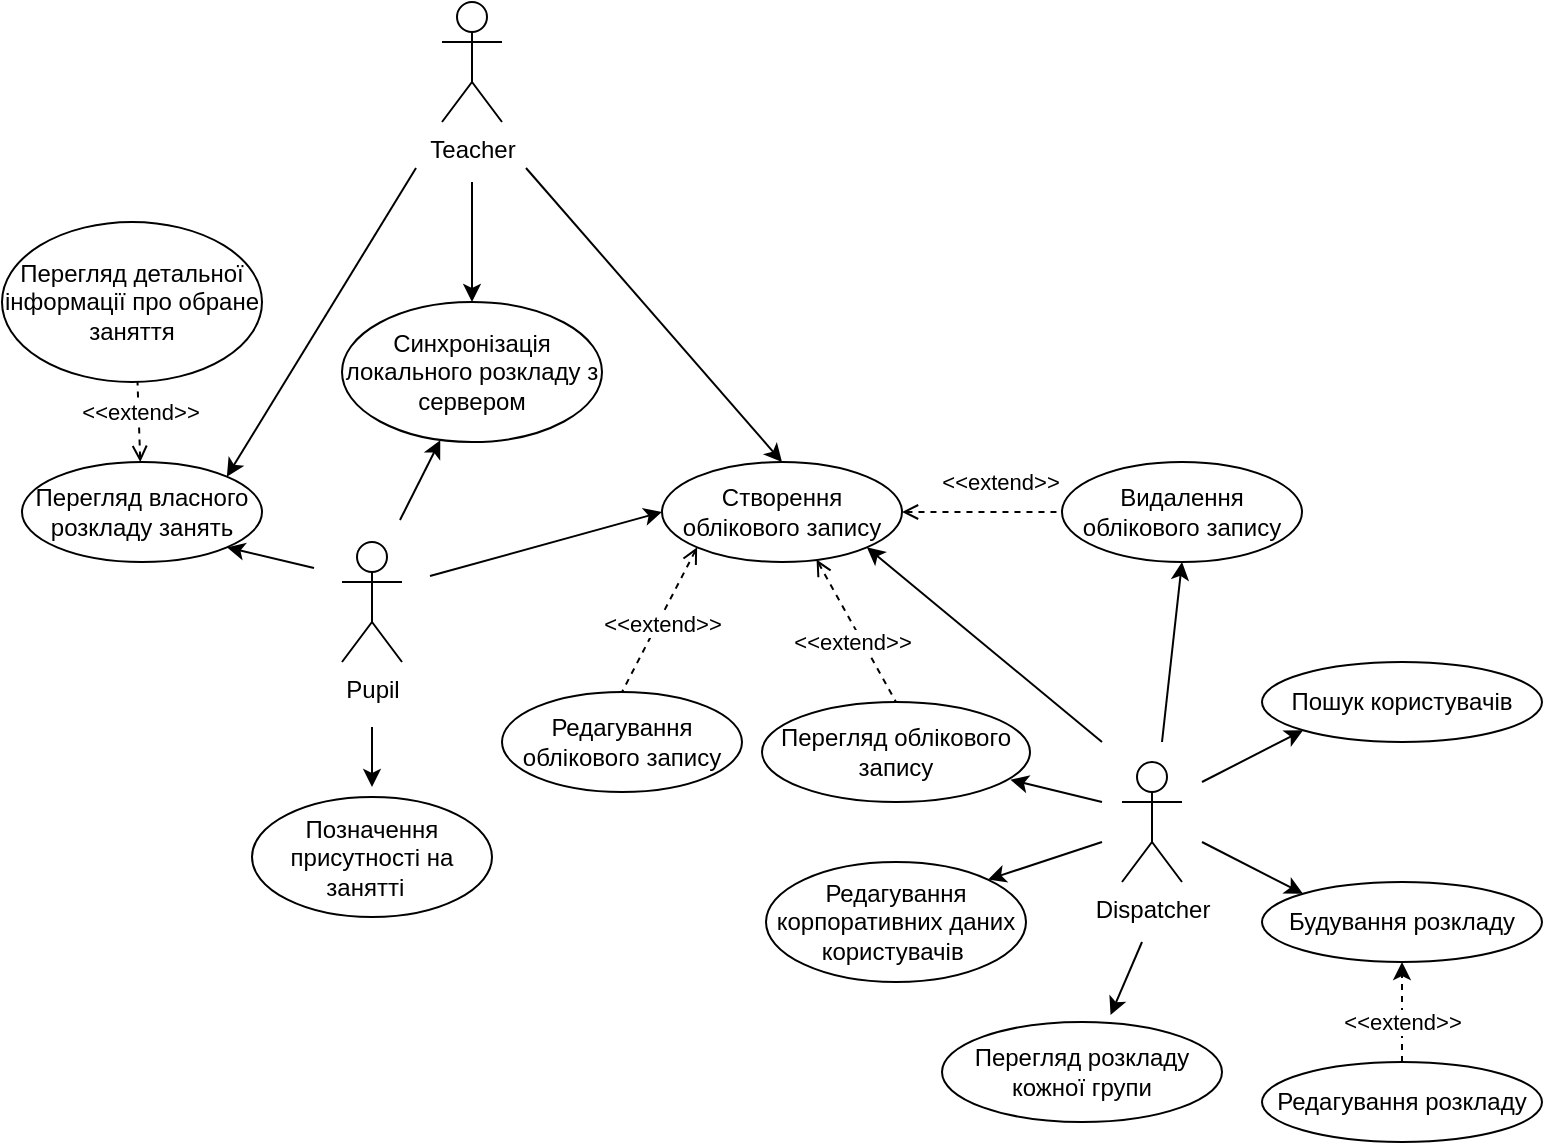 <mxfile version="21.1.6" type="device">
  <diagram id="Qnofa2zRBOY_JgTmgzuG" name="Page-1">
    <mxGraphModel dx="2048" dy="1789" grid="1" gridSize="10" guides="1" tooltips="1" connect="1" arrows="1" fold="1" page="1" pageScale="1" pageWidth="827" pageHeight="1169" math="0" shadow="0">
      <root>
        <mxCell id="0" />
        <mxCell id="1" parent="0" />
        <mxCell id="NL4gGqxLW-4LoRQ3G2x3-3" style="rounded=0;orthogonalLoop=1;jettySize=auto;html=1;entryX=0;entryY=0.5;entryDx=0;entryDy=0;labelBackgroundColor=#2ED5FF;" parent="1" target="NL4gGqxLW-4LoRQ3G2x3-2" edge="1">
          <mxGeometry relative="1" as="geometry">
            <mxPoint x="104" y="137" as="sourcePoint" />
          </mxGeometry>
        </mxCell>
        <mxCell id="NL4gGqxLW-4LoRQ3G2x3-30" style="edgeStyle=none;rounded=0;orthogonalLoop=1;jettySize=auto;html=1;endArrow=classic;endFill=1;labelBackgroundColor=#2ED5FF;" parent="1" edge="1">
          <mxGeometry relative="1" as="geometry">
            <mxPoint x="75" y="212.5" as="sourcePoint" />
            <mxPoint x="75" y="242.5" as="targetPoint" />
          </mxGeometry>
        </mxCell>
        <mxCell id="NL4gGqxLW-4LoRQ3G2x3-32" style="edgeStyle=none;rounded=0;orthogonalLoop=1;jettySize=auto;html=1;entryX=1;entryY=1;entryDx=0;entryDy=0;endArrow=classic;endFill=1;labelBackgroundColor=#2ED5FF;" parent="1" target="NL4gGqxLW-4LoRQ3G2x3-31" edge="1">
          <mxGeometry relative="1" as="geometry">
            <mxPoint x="46" y="133" as="sourcePoint" />
          </mxGeometry>
        </mxCell>
        <mxCell id="NL4gGqxLW-4LoRQ3G2x3-57" style="edgeStyle=none;rounded=0;orthogonalLoop=1;jettySize=auto;html=1;entryX=0.378;entryY=0.987;entryDx=0;entryDy=0;endArrow=classic;endFill=1;labelBackgroundColor=#2ED5FF;entryPerimeter=0;" parent="1" target="NL4gGqxLW-4LoRQ3G2x3-56" edge="1">
          <mxGeometry relative="1" as="geometry">
            <mxPoint x="89" y="109" as="sourcePoint" />
          </mxGeometry>
        </mxCell>
        <mxCell id="NL4gGqxLW-4LoRQ3G2x3-1" value="Pupil" style="shape=umlActor;verticalLabelPosition=bottom;verticalAlign=top;html=1;outlineConnect=0;" parent="1" vertex="1">
          <mxGeometry x="60" y="120" width="30" height="60" as="geometry" />
        </mxCell>
        <mxCell id="NL4gGqxLW-4LoRQ3G2x3-5" style="edgeStyle=none;rounded=0;orthogonalLoop=1;jettySize=auto;html=1;entryX=0.5;entryY=0;entryDx=0;entryDy=0;endArrow=none;endFill=0;dashed=1;exitX=0;exitY=1;exitDx=0;exitDy=0;startArrow=open;startFill=0;labelBackgroundColor=#2ED5FF;" parent="1" source="NL4gGqxLW-4LoRQ3G2x3-2" target="NL4gGqxLW-4LoRQ3G2x3-4" edge="1">
          <mxGeometry relative="1" as="geometry" />
        </mxCell>
        <mxCell id="NL4gGqxLW-4LoRQ3G2x3-6" value="&amp;lt;&amp;lt;extend&amp;gt;&amp;gt;" style="edgeLabel;html=1;align=center;verticalAlign=middle;resizable=0;points=[];labelBackgroundColor=default;" parent="NL4gGqxLW-4LoRQ3G2x3-5" vertex="1" connectable="0">
          <mxGeometry x="-0.473" y="-1" relative="1" as="geometry">
            <mxPoint x="-7" y="19" as="offset" />
          </mxGeometry>
        </mxCell>
        <mxCell id="NL4gGqxLW-4LoRQ3G2x3-52" style="edgeStyle=none;rounded=0;orthogonalLoop=1;jettySize=auto;html=1;entryX=0.5;entryY=0;entryDx=0;entryDy=0;dashed=1;endArrow=none;endFill=0;startArrow=open;startFill=0;labelBackgroundColor=#2ED5FF;exitX=0.644;exitY=0.976;exitDx=0;exitDy=0;exitPerimeter=0;" parent="1" source="NL4gGqxLW-4LoRQ3G2x3-2" target="NL4gGqxLW-4LoRQ3G2x3-49" edge="1">
          <mxGeometry relative="1" as="geometry" />
        </mxCell>
        <mxCell id="NL4gGqxLW-4LoRQ3G2x3-54" value="&amp;lt;&amp;lt;extend&amp;gt;&amp;gt;" style="edgeLabel;html=1;align=center;verticalAlign=middle;resizable=0;points=[];labelBackgroundColor=default;" parent="NL4gGqxLW-4LoRQ3G2x3-52" vertex="1" connectable="0">
          <mxGeometry x="-0.333" relative="1" as="geometry">
            <mxPoint x="4" y="17" as="offset" />
          </mxGeometry>
        </mxCell>
        <mxCell id="NL4gGqxLW-4LoRQ3G2x3-53" style="edgeStyle=none;rounded=0;orthogonalLoop=1;jettySize=auto;html=1;entryX=0;entryY=0.5;entryDx=0;entryDy=0;dashed=1;endArrow=none;endFill=0;exitX=1;exitY=0.5;exitDx=0;exitDy=0;startArrow=open;startFill=0;labelBackgroundColor=#2ED5FF;" parent="1" source="NL4gGqxLW-4LoRQ3G2x3-2" target="NL4gGqxLW-4LoRQ3G2x3-50" edge="1">
          <mxGeometry relative="1" as="geometry" />
        </mxCell>
        <mxCell id="NL4gGqxLW-4LoRQ3G2x3-55" value="&amp;lt;&amp;lt;extend&amp;gt;&amp;gt;" style="edgeLabel;html=1;align=center;verticalAlign=middle;resizable=0;points=[];labelBackgroundColor=default;" parent="NL4gGqxLW-4LoRQ3G2x3-53" vertex="1" connectable="0">
          <mxGeometry x="-0.351" relative="1" as="geometry">
            <mxPoint x="23" y="-15" as="offset" />
          </mxGeometry>
        </mxCell>
        <mxCell id="NL4gGqxLW-4LoRQ3G2x3-2" value="Створення облікового запису" style="ellipse;whiteSpace=wrap;html=1;labelBackgroundColor=none;" parent="1" vertex="1">
          <mxGeometry x="220" y="80" width="120" height="50" as="geometry" />
        </mxCell>
        <mxCell id="NL4gGqxLW-4LoRQ3G2x3-4" value="Редагування облікового запису" style="ellipse;whiteSpace=wrap;html=1;labelBackgroundColor=none;" parent="1" vertex="1">
          <mxGeometry x="140" y="195" width="120" height="50" as="geometry" />
        </mxCell>
        <mxCell id="NL4gGqxLW-4LoRQ3G2x3-27" value="Позначення присутності на занятті&amp;nbsp;&amp;nbsp;" style="ellipse;whiteSpace=wrap;html=1;labelBackgroundColor=none;" parent="1" vertex="1">
          <mxGeometry x="15" y="247.5" width="120" height="60" as="geometry" />
        </mxCell>
        <mxCell id="NL4gGqxLW-4LoRQ3G2x3-34" style="edgeStyle=none;rounded=0;orthogonalLoop=1;jettySize=auto;html=1;entryX=0.5;entryY=0;entryDx=0;entryDy=0;endArrow=none;endFill=0;dashed=1;startArrow=open;startFill=0;" parent="1" source="NL4gGqxLW-4LoRQ3G2x3-31" target="NL4gGqxLW-4LoRQ3G2x3-33" edge="1">
          <mxGeometry relative="1" as="geometry" />
        </mxCell>
        <mxCell id="NL4gGqxLW-4LoRQ3G2x3-35" value="&amp;lt;&amp;lt;extend&amp;gt;&amp;gt;" style="edgeLabel;html=1;align=center;verticalAlign=middle;resizable=0;points=[];" parent="NL4gGqxLW-4LoRQ3G2x3-34" vertex="1" connectable="0">
          <mxGeometry x="-0.479" relative="1" as="geometry">
            <mxPoint x="1" y="6" as="offset" />
          </mxGeometry>
        </mxCell>
        <mxCell id="NL4gGqxLW-4LoRQ3G2x3-31" value="Перегляд власного розкладу занять" style="ellipse;whiteSpace=wrap;html=1;" parent="1" vertex="1">
          <mxGeometry x="-100" y="80" width="120" height="50" as="geometry" />
        </mxCell>
        <mxCell id="NL4gGqxLW-4LoRQ3G2x3-33" value="Перегляд детальної інформації про обране заняття" style="ellipse;whiteSpace=wrap;html=1;" parent="1" vertex="1">
          <mxGeometry x="-110" y="-40" width="130" height="80" as="geometry" />
        </mxCell>
        <mxCell id="NL4gGqxLW-4LoRQ3G2x3-49" value="Перегляд облікового запису" style="ellipse;whiteSpace=wrap;html=1;labelBackgroundColor=none;" parent="1" vertex="1">
          <mxGeometry x="270" y="200" width="134" height="50" as="geometry" />
        </mxCell>
        <mxCell id="NL4gGqxLW-4LoRQ3G2x3-50" value="Видалення облікового запису" style="ellipse;whiteSpace=wrap;html=1;labelBackgroundColor=none;" parent="1" vertex="1">
          <mxGeometry x="420" y="80" width="120" height="50" as="geometry" />
        </mxCell>
        <mxCell id="NL4gGqxLW-4LoRQ3G2x3-56" value="Синхронізація локального розкладу з сервером" style="ellipse;whiteSpace=wrap;html=1;labelBackgroundColor=none;" parent="1" vertex="1">
          <mxGeometry x="60" width="130" height="70" as="geometry" />
        </mxCell>
        <mxCell id="NL4gGqxLW-4LoRQ3G2x3-60" value="Пошук користувачів" style="ellipse;whiteSpace=wrap;html=1;labelBackgroundColor=none;" parent="1" vertex="1">
          <mxGeometry x="520" y="180" width="140" height="40" as="geometry" />
        </mxCell>
        <mxCell id="NL4gGqxLW-4LoRQ3G2x3-67" style="edgeStyle=none;rounded=0;orthogonalLoop=1;jettySize=auto;html=1;endArrow=classic;endFill=1;labelBackgroundColor=#2ED5FF;entryX=0.5;entryY=1;entryDx=0;entryDy=0;" parent="1" target="NL4gGqxLW-4LoRQ3G2x3-50" edge="1">
          <mxGeometry relative="1" as="geometry">
            <mxPoint x="470" y="220" as="sourcePoint" />
            <mxPoint x="460" y="220" as="targetPoint" />
          </mxGeometry>
        </mxCell>
        <mxCell id="NL4gGqxLW-4LoRQ3G2x3-68" style="edgeStyle=none;rounded=0;orthogonalLoop=1;jettySize=auto;html=1;endArrow=classic;endFill=1;labelBackgroundColor=#2ED5FF;entryX=0;entryY=1;entryDx=0;entryDy=0;" parent="1" edge="1" target="NL4gGqxLW-4LoRQ3G2x3-60">
          <mxGeometry relative="1" as="geometry">
            <mxPoint x="490" y="240" as="sourcePoint" />
            <mxPoint x="560" y="280" as="targetPoint" />
          </mxGeometry>
        </mxCell>
        <mxCell id="NL4gGqxLW-4LoRQ3G2x3-73" style="edgeStyle=none;rounded=0;orthogonalLoop=1;jettySize=auto;html=1;startArrow=none;startFill=0;endArrow=classic;endFill=1;labelBackgroundColor=#2ED5FF;entryX=0.927;entryY=0.778;entryDx=0;entryDy=0;entryPerimeter=0;" parent="1" target="NL4gGqxLW-4LoRQ3G2x3-49" edge="1">
          <mxGeometry relative="1" as="geometry">
            <mxPoint x="440" y="250" as="sourcePoint" />
            <mxPoint x="400" y="230" as="targetPoint" />
          </mxGeometry>
        </mxCell>
        <mxCell id="qXKNGsoepD3LdG7qF9Sp-11" style="rounded=0;orthogonalLoop=1;jettySize=auto;html=1;entryX=1;entryY=1;entryDx=0;entryDy=0;" edge="1" parent="1" target="NL4gGqxLW-4LoRQ3G2x3-2">
          <mxGeometry relative="1" as="geometry">
            <mxPoint x="440" y="220" as="sourcePoint" />
          </mxGeometry>
        </mxCell>
        <mxCell id="qXKNGsoepD3LdG7qF9Sp-13" style="rounded=0;orthogonalLoop=1;jettySize=auto;html=1;entryX=1;entryY=0;entryDx=0;entryDy=0;" edge="1" parent="1" target="qXKNGsoepD3LdG7qF9Sp-12">
          <mxGeometry relative="1" as="geometry">
            <mxPoint x="440" y="270" as="sourcePoint" />
          </mxGeometry>
        </mxCell>
        <mxCell id="qXKNGsoepD3LdG7qF9Sp-15" style="rounded=0;orthogonalLoop=1;jettySize=auto;html=1;entryX=0;entryY=0;entryDx=0;entryDy=0;" edge="1" parent="1" target="qXKNGsoepD3LdG7qF9Sp-14">
          <mxGeometry relative="1" as="geometry">
            <mxPoint x="490" y="270" as="sourcePoint" />
          </mxGeometry>
        </mxCell>
        <mxCell id="qXKNGsoepD3LdG7qF9Sp-20" style="rounded=0;orthogonalLoop=1;jettySize=auto;html=1;entryX=0.602;entryY=-0.07;entryDx=0;entryDy=0;entryPerimeter=0;" edge="1" parent="1" target="qXKNGsoepD3LdG7qF9Sp-19">
          <mxGeometry relative="1" as="geometry">
            <mxPoint x="460" y="320" as="sourcePoint" />
          </mxGeometry>
        </mxCell>
        <mxCell id="NL4gGqxLW-4LoRQ3G2x3-61" value="Dispatcher" style="shape=umlActor;verticalLabelPosition=bottom;verticalAlign=top;html=1;outlineConnect=0;" parent="1" vertex="1">
          <mxGeometry x="450" y="230" width="30" height="60" as="geometry" />
        </mxCell>
        <mxCell id="qXKNGsoepD3LdG7qF9Sp-7" style="rounded=0;orthogonalLoop=1;jettySize=auto;html=1;entryX=0.5;entryY=0;entryDx=0;entryDy=0;" edge="1" parent="1" target="NL4gGqxLW-4LoRQ3G2x3-2">
          <mxGeometry relative="1" as="geometry">
            <mxPoint x="152" y="-67" as="sourcePoint" />
          </mxGeometry>
        </mxCell>
        <mxCell id="qXKNGsoepD3LdG7qF9Sp-8" style="rounded=0;orthogonalLoop=1;jettySize=auto;html=1;entryX=0.5;entryY=0;entryDx=0;entryDy=0;" edge="1" parent="1" target="NL4gGqxLW-4LoRQ3G2x3-56">
          <mxGeometry relative="1" as="geometry">
            <mxPoint x="125" y="-60" as="sourcePoint" />
          </mxGeometry>
        </mxCell>
        <mxCell id="qXKNGsoepD3LdG7qF9Sp-10" style="rounded=0;orthogonalLoop=1;jettySize=auto;html=1;entryX=1;entryY=0;entryDx=0;entryDy=0;" edge="1" parent="1" target="NL4gGqxLW-4LoRQ3G2x3-31">
          <mxGeometry relative="1" as="geometry">
            <mxPoint x="97" y="-67" as="sourcePoint" />
          </mxGeometry>
        </mxCell>
        <mxCell id="qXKNGsoepD3LdG7qF9Sp-2" value="Teacher" style="shape=umlActor;verticalLabelPosition=bottom;verticalAlign=top;html=1;outlineConnect=0;" vertex="1" parent="1">
          <mxGeometry x="110" y="-150" width="30" height="60" as="geometry" />
        </mxCell>
        <mxCell id="qXKNGsoepD3LdG7qF9Sp-12" value="Редагування корпоративних даних користувачів&amp;nbsp;" style="ellipse;whiteSpace=wrap;html=1;labelBackgroundColor=none;" vertex="1" parent="1">
          <mxGeometry x="272" y="280" width="130" height="60" as="geometry" />
        </mxCell>
        <mxCell id="qXKNGsoepD3LdG7qF9Sp-14" value="Будування розкладу" style="ellipse;whiteSpace=wrap;html=1;labelBackgroundColor=none;" vertex="1" parent="1">
          <mxGeometry x="520" y="290" width="140" height="40" as="geometry" />
        </mxCell>
        <mxCell id="qXKNGsoepD3LdG7qF9Sp-17" style="rounded=0;orthogonalLoop=1;jettySize=auto;html=1;entryX=0.5;entryY=1;entryDx=0;entryDy=0;dashed=1;" edge="1" parent="1" source="qXKNGsoepD3LdG7qF9Sp-16" target="qXKNGsoepD3LdG7qF9Sp-14">
          <mxGeometry relative="1" as="geometry" />
        </mxCell>
        <mxCell id="qXKNGsoepD3LdG7qF9Sp-16" value="Редагування розкладу" style="ellipse;whiteSpace=wrap;html=1;labelBackgroundColor=none;" vertex="1" parent="1">
          <mxGeometry x="520" y="380" width="140" height="40" as="geometry" />
        </mxCell>
        <mxCell id="qXKNGsoepD3LdG7qF9Sp-18" value="&amp;lt;&amp;lt;extend&amp;gt;&amp;gt;" style="edgeLabel;html=1;align=center;verticalAlign=middle;resizable=0;points=[];labelBackgroundColor=default;" vertex="1" connectable="0" parent="1">
          <mxGeometry x="589.998" y="359.996" as="geometry" />
        </mxCell>
        <mxCell id="qXKNGsoepD3LdG7qF9Sp-19" value="Перегляд розкладу кожної групи" style="ellipse;whiteSpace=wrap;html=1;labelBackgroundColor=none;" vertex="1" parent="1">
          <mxGeometry x="360" y="360" width="140" height="50" as="geometry" />
        </mxCell>
      </root>
    </mxGraphModel>
  </diagram>
</mxfile>
